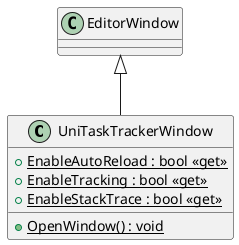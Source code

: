 @startuml
class UniTaskTrackerWindow {
    + {static} OpenWindow() : void
    + {static} EnableAutoReload : bool <<get>>
    + {static} EnableTracking : bool <<get>>
    + {static} EnableStackTrace : bool <<get>>
}
EditorWindow <|-- UniTaskTrackerWindow
@enduml
